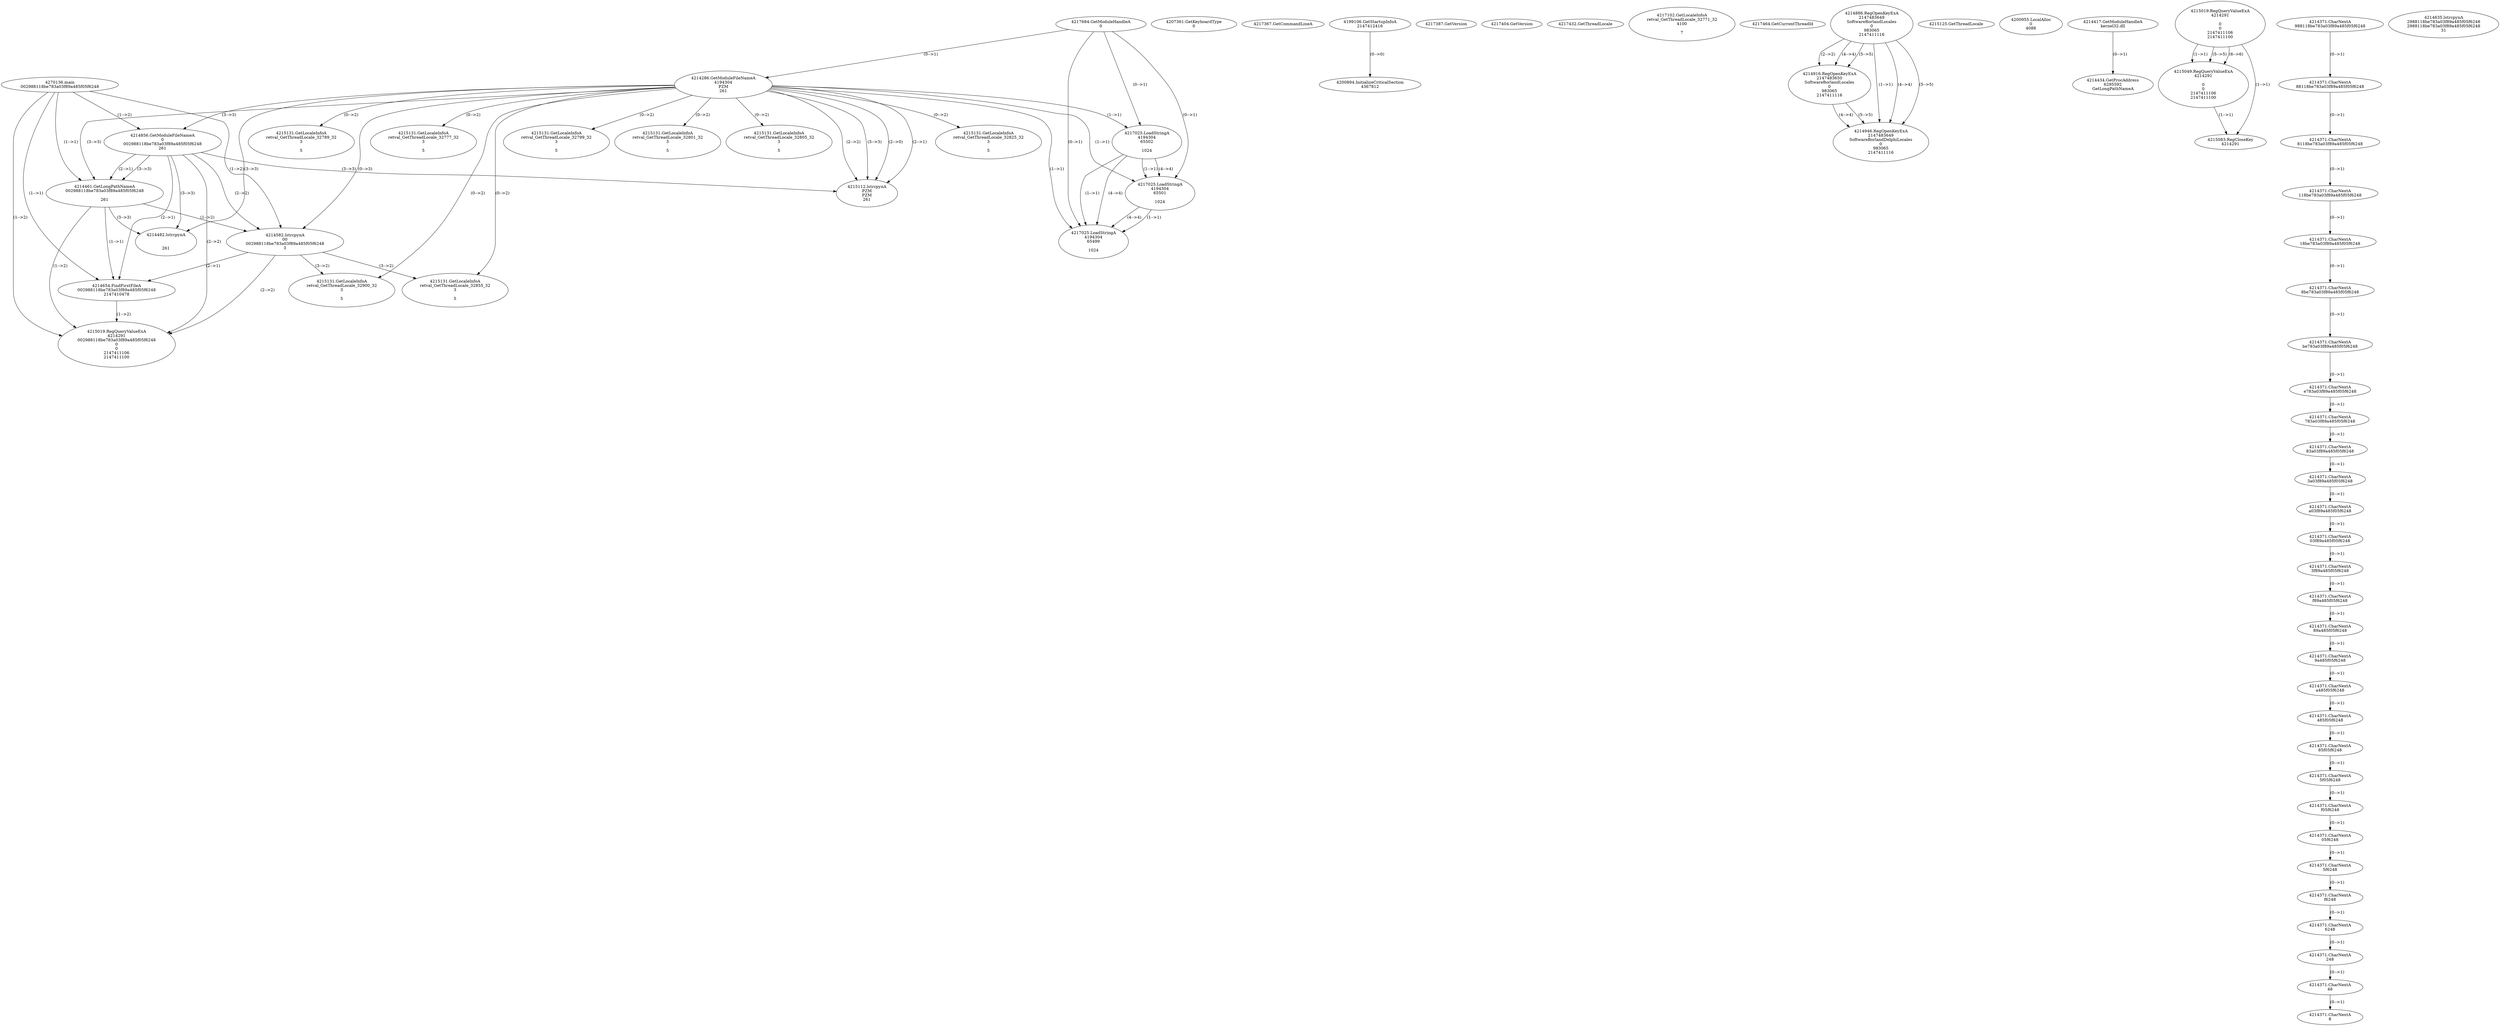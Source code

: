// Global SCDG with merge call
digraph {
	0 [label="4270136.main
002988118be783a03f89a485f05f6248"]
	1 [label="4217684.GetModuleHandleA
0"]
	2 [label="4207361.GetKeyboardType
0"]
	3 [label="4217367.GetCommandLineA
"]
	4 [label="4199106.GetStartupInfoA
2147412416"]
	5 [label="4217387.GetVersion
"]
	6 [label="4217404.GetVersion
"]
	7 [label="4217432.GetThreadLocale
"]
	8 [label="4217102.GetLocaleInfoA
retval_GetThreadLocale_32771_32
4100

7"]
	9 [label="4217464.GetCurrentThreadId
"]
	10 [label="4214286.GetModuleFileNameA
4194304
PZM
261"]
	1 -> 10 [label="(0-->1)"]
	11 [label="4214856.GetModuleFileNameA
0
002988118be783a03f89a485f05f6248
261"]
	0 -> 11 [label="(1-->2)"]
	10 -> 11 [label="(3-->3)"]
	12 [label="4214886.RegOpenKeyExA
2147483649
Software\Borland\Locales
0
983065
2147411116"]
	13 [label="4214916.RegOpenKeyExA
2147483650
Software\Borland\Locales
0
983065
2147411116"]
	12 -> 13 [label="(2-->2)"]
	12 -> 13 [label="(4-->4)"]
	12 -> 13 [label="(5-->5)"]
	14 [label="4214946.RegOpenKeyExA
2147483649
Software\Borland\Delphi\Locales
0
983065
2147411116"]
	12 -> 14 [label="(1-->1)"]
	12 -> 14 [label="(4-->4)"]
	13 -> 14 [label="(4-->4)"]
	12 -> 14 [label="(5-->5)"]
	13 -> 14 [label="(5-->5)"]
	15 [label="4215112.lstrcpynA
PZM
PZM
261"]
	10 -> 15 [label="(2-->1)"]
	10 -> 15 [label="(2-->2)"]
	10 -> 15 [label="(3-->3)"]
	11 -> 15 [label="(3-->3)"]
	10 -> 15 [label="(2-->0)"]
	16 [label="4215125.GetThreadLocale
"]
	17 [label="4215131.GetLocaleInfoA
retval_GetThreadLocale_32825_32
3

5"]
	10 -> 17 [label="(0-->2)"]
	18 [label="4217025.LoadStringA
4194304
65502

1024"]
	1 -> 18 [label="(0-->1)"]
	10 -> 18 [label="(1-->1)"]
	19 [label="4217025.LoadStringA
4194304
65501

1024"]
	1 -> 19 [label="(0-->1)"]
	10 -> 19 [label="(1-->1)"]
	18 -> 19 [label="(1-->1)"]
	18 -> 19 [label="(4-->4)"]
	20 [label="4200894.InitializeCriticalSection
4367812"]
	4 -> 20 [label="(0-->0)"]
	21 [label="4200955.LocalAlloc
0
4088"]
	22 [label="4214417.GetModuleHandleA
kernel32.dll"]
	23 [label="4214434.GetProcAddress
6295592
GetLongPathNameA"]
	22 -> 23 [label="(0-->1)"]
	24 [label="4214461.GetLongPathNameA
002988118be783a03f89a485f05f6248

261"]
	0 -> 24 [label="(1-->1)"]
	11 -> 24 [label="(2-->1)"]
	10 -> 24 [label="(3-->3)"]
	11 -> 24 [label="(3-->3)"]
	25 [label="4214482.lstrcpynA


261"]
	10 -> 25 [label="(3-->3)"]
	11 -> 25 [label="(3-->3)"]
	24 -> 25 [label="(3-->3)"]
	26 [label="4215019.RegQueryValueExA
4214291

0
0
2147411106
2147411100"]
	27 [label="4215049.RegQueryValueExA
4214291

0
0
2147411106
2147411100"]
	26 -> 27 [label="(1-->1)"]
	26 -> 27 [label="(5-->5)"]
	26 -> 27 [label="(6-->6)"]
	28 [label="4215083.RegCloseKey
4214291"]
	26 -> 28 [label="(1-->1)"]
	27 -> 28 [label="(1-->1)"]
	29 [label="4215131.GetLocaleInfoA
retval_GetThreadLocale_32789_32
3

5"]
	10 -> 29 [label="(0-->2)"]
	30 [label="4217025.LoadStringA
4194304
65499

1024"]
	1 -> 30 [label="(0-->1)"]
	10 -> 30 [label="(1-->1)"]
	18 -> 30 [label="(1-->1)"]
	19 -> 30 [label="(1-->1)"]
	18 -> 30 [label="(4-->4)"]
	19 -> 30 [label="(4-->4)"]
	31 [label="4215131.GetLocaleInfoA
retval_GetThreadLocale_32777_32
3

5"]
	10 -> 31 [label="(0-->2)"]
	32 [label="4214582.lstrcpynA
00
002988118be783a03f89a485f05f6248
3"]
	0 -> 32 [label="(1-->2)"]
	11 -> 32 [label="(2-->2)"]
	24 -> 32 [label="(1-->2)"]
	10 -> 32 [label="(0-->3)"]
	33 [label="4214371.CharNextA
988118be783a03f89a485f05f6248"]
	34 [label="4214371.CharNextA
88118be783a03f89a485f05f6248"]
	33 -> 34 [label="(0-->1)"]
	35 [label="4214371.CharNextA
8118be783a03f89a485f05f6248"]
	34 -> 35 [label="(0-->1)"]
	36 [label="4214371.CharNextA
118be783a03f89a485f05f6248"]
	35 -> 36 [label="(0-->1)"]
	37 [label="4214371.CharNextA
18be783a03f89a485f05f6248"]
	36 -> 37 [label="(0-->1)"]
	38 [label="4214371.CharNextA
8be783a03f89a485f05f6248"]
	37 -> 38 [label="(0-->1)"]
	39 [label="4214371.CharNextA
be783a03f89a485f05f6248"]
	38 -> 39 [label="(0-->1)"]
	40 [label="4214371.CharNextA
e783a03f89a485f05f6248"]
	39 -> 40 [label="(0-->1)"]
	41 [label="4214371.CharNextA
783a03f89a485f05f6248"]
	40 -> 41 [label="(0-->1)"]
	42 [label="4214371.CharNextA
83a03f89a485f05f6248"]
	41 -> 42 [label="(0-->1)"]
	43 [label="4214371.CharNextA
3a03f89a485f05f6248"]
	42 -> 43 [label="(0-->1)"]
	44 [label="4214371.CharNextA
a03f89a485f05f6248"]
	43 -> 44 [label="(0-->1)"]
	45 [label="4214371.CharNextA
03f89a485f05f6248"]
	44 -> 45 [label="(0-->1)"]
	46 [label="4214371.CharNextA
3f89a485f05f6248"]
	45 -> 46 [label="(0-->1)"]
	47 [label="4214371.CharNextA
f89a485f05f6248"]
	46 -> 47 [label="(0-->1)"]
	48 [label="4214371.CharNextA
89a485f05f6248"]
	47 -> 48 [label="(0-->1)"]
	49 [label="4214371.CharNextA
9a485f05f6248"]
	48 -> 49 [label="(0-->1)"]
	50 [label="4214371.CharNextA
a485f05f6248"]
	49 -> 50 [label="(0-->1)"]
	51 [label="4214371.CharNextA
485f05f6248"]
	50 -> 51 [label="(0-->1)"]
	52 [label="4214371.CharNextA
85f05f6248"]
	51 -> 52 [label="(0-->1)"]
	53 [label="4214371.CharNextA
5f05f6248"]
	52 -> 53 [label="(0-->1)"]
	54 [label="4214371.CharNextA
f05f6248"]
	53 -> 54 [label="(0-->1)"]
	55 [label="4214371.CharNextA
05f6248"]
	54 -> 55 [label="(0-->1)"]
	56 [label="4214371.CharNextA
5f6248"]
	55 -> 56 [label="(0-->1)"]
	57 [label="4214371.CharNextA
f6248"]
	56 -> 57 [label="(0-->1)"]
	58 [label="4214371.CharNextA
6248"]
	57 -> 58 [label="(0-->1)"]
	59 [label="4214371.CharNextA
248"]
	58 -> 59 [label="(0-->1)"]
	60 [label="4214371.CharNextA
48"]
	59 -> 60 [label="(0-->1)"]
	61 [label="4214371.CharNextA
8"]
	60 -> 61 [label="(0-->1)"]
	62 [label="4214635.lstrcpynA
2988118be783a03f89a485f05f6248
2988118be783a03f89a485f05f6248
31"]
	63 [label="4214654.FindFirstFileA
002988118be783a03f89a485f05f6248
2147410478"]
	0 -> 63 [label="(1-->1)"]
	11 -> 63 [label="(2-->1)"]
	24 -> 63 [label="(1-->1)"]
	32 -> 63 [label="(2-->1)"]
	64 [label="4215019.RegQueryValueExA
4214291
002988118be783a03f89a485f05f6248
0
0
2147411106
2147411100"]
	0 -> 64 [label="(1-->2)"]
	11 -> 64 [label="(2-->2)"]
	24 -> 64 [label="(1-->2)"]
	32 -> 64 [label="(2-->2)"]
	63 -> 64 [label="(1-->2)"]
	65 [label="4215131.GetLocaleInfoA
retval_GetThreadLocale_32900_32
3

5"]
	10 -> 65 [label="(0-->2)"]
	32 -> 65 [label="(3-->2)"]
	66 [label="4215131.GetLocaleInfoA
retval_GetThreadLocale_32799_32
3

5"]
	10 -> 66 [label="(0-->2)"]
	67 [label="4215131.GetLocaleInfoA
retval_GetThreadLocale_32801_32
3

5"]
	10 -> 67 [label="(0-->2)"]
	68 [label="4215131.GetLocaleInfoA
retval_GetThreadLocale_32805_32
3

5"]
	10 -> 68 [label="(0-->2)"]
	69 [label="4215131.GetLocaleInfoA
retval_GetThreadLocale_32855_32
3

5"]
	10 -> 69 [label="(0-->2)"]
	32 -> 69 [label="(3-->2)"]
}
